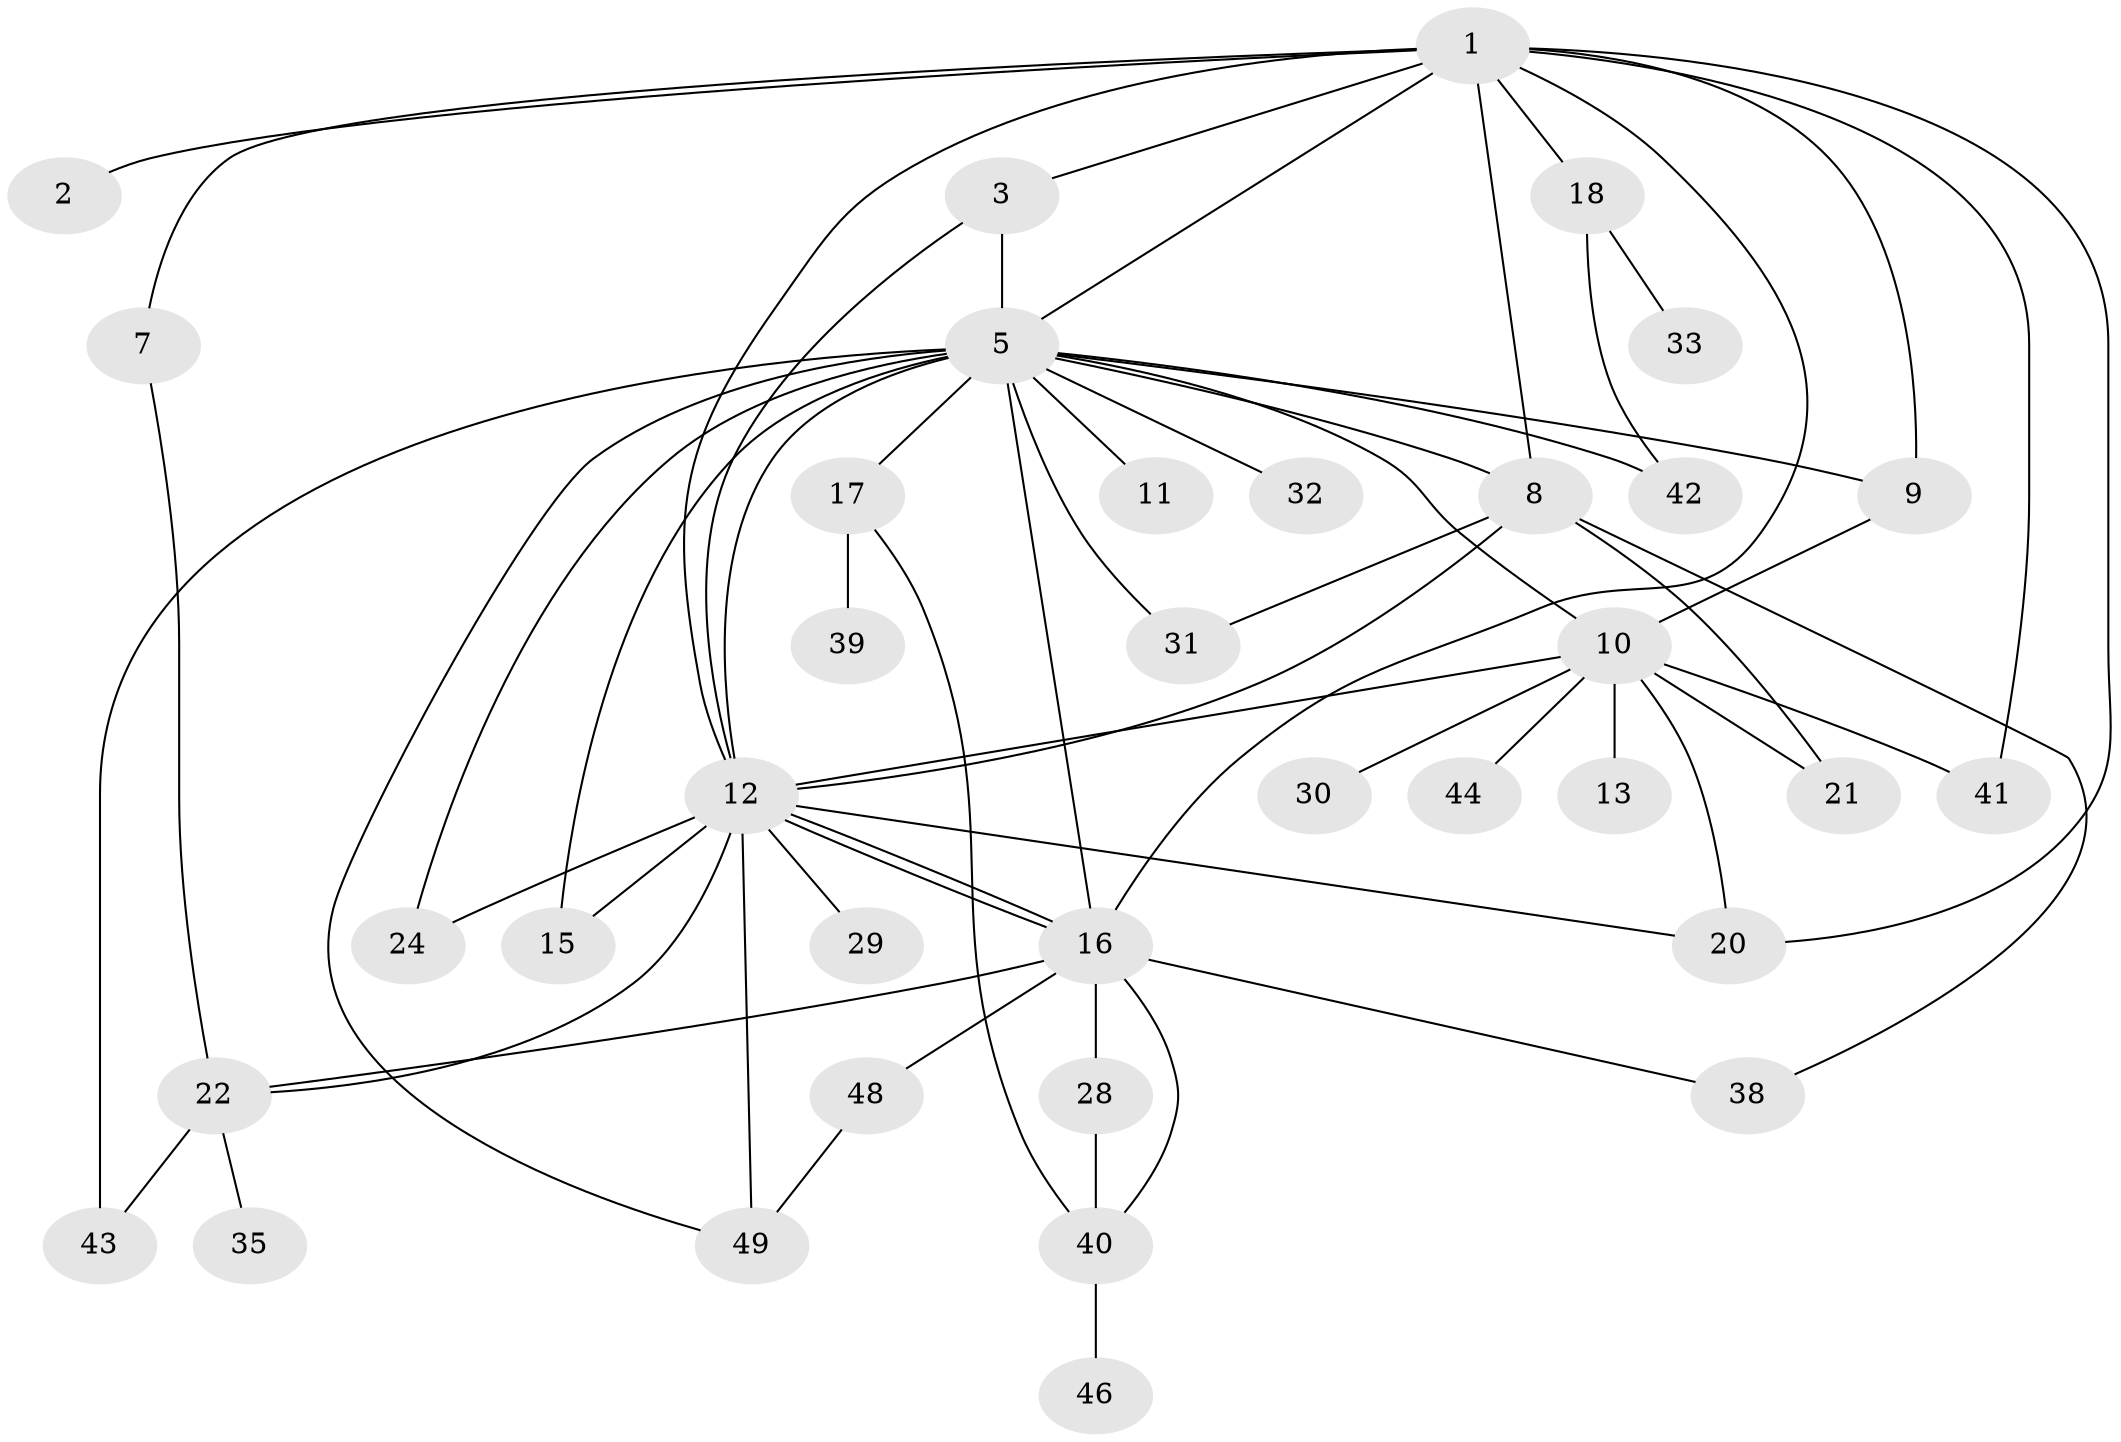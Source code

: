 // original degree distribution, {8: 0.04, 1: 0.32, 3: 0.12, 5: 0.02, 19: 0.02, 2: 0.3, 10: 0.02, 6: 0.06, 14: 0.02, 4: 0.08}
// Generated by graph-tools (version 1.1) at 2025/11/02/27/25 16:11:11]
// undirected, 36 vertices, 62 edges
graph export_dot {
graph [start="1"]
  node [color=gray90,style=filled];
  1 [super="+4"];
  2;
  3 [super="+37"];
  5 [super="+6"];
  7;
  8 [super="+45"];
  9;
  10 [super="+19"];
  11;
  12 [super="+14"];
  13;
  15 [super="+27"];
  16 [super="+25"];
  17 [super="+26"];
  18 [super="+23"];
  20;
  21;
  22 [super="+36"];
  24;
  28;
  29;
  30;
  31 [super="+34"];
  32;
  33 [super="+50"];
  35 [super="+47"];
  38;
  39;
  40;
  41;
  42;
  43;
  44;
  46;
  48;
  49;
  1 -- 2;
  1 -- 3;
  1 -- 5;
  1 -- 7;
  1 -- 18;
  1 -- 20;
  1 -- 41;
  1 -- 16;
  1 -- 8;
  1 -- 9;
  1 -- 12;
  3 -- 12;
  3 -- 5;
  5 -- 8;
  5 -- 9;
  5 -- 10;
  5 -- 11;
  5 -- 12 [weight=2];
  5 -- 15;
  5 -- 17;
  5 -- 24;
  5 -- 32;
  5 -- 42;
  5 -- 43;
  5 -- 49;
  5 -- 16;
  5 -- 31;
  7 -- 22;
  8 -- 21;
  8 -- 31;
  8 -- 38;
  8 -- 12;
  9 -- 10;
  10 -- 13;
  10 -- 20;
  10 -- 21;
  10 -- 30;
  10 -- 41;
  10 -- 44;
  10 -- 12;
  12 -- 16 [weight=2];
  12 -- 16;
  12 -- 49;
  12 -- 15 [weight=2];
  12 -- 20;
  12 -- 22;
  12 -- 24;
  12 -- 29;
  16 -- 28;
  16 -- 38;
  16 -- 48;
  16 -- 22;
  16 -- 40;
  17 -- 39;
  17 -- 40;
  18 -- 33;
  18 -- 42;
  22 -- 35;
  22 -- 43;
  28 -- 40;
  40 -- 46;
  48 -- 49;
}
